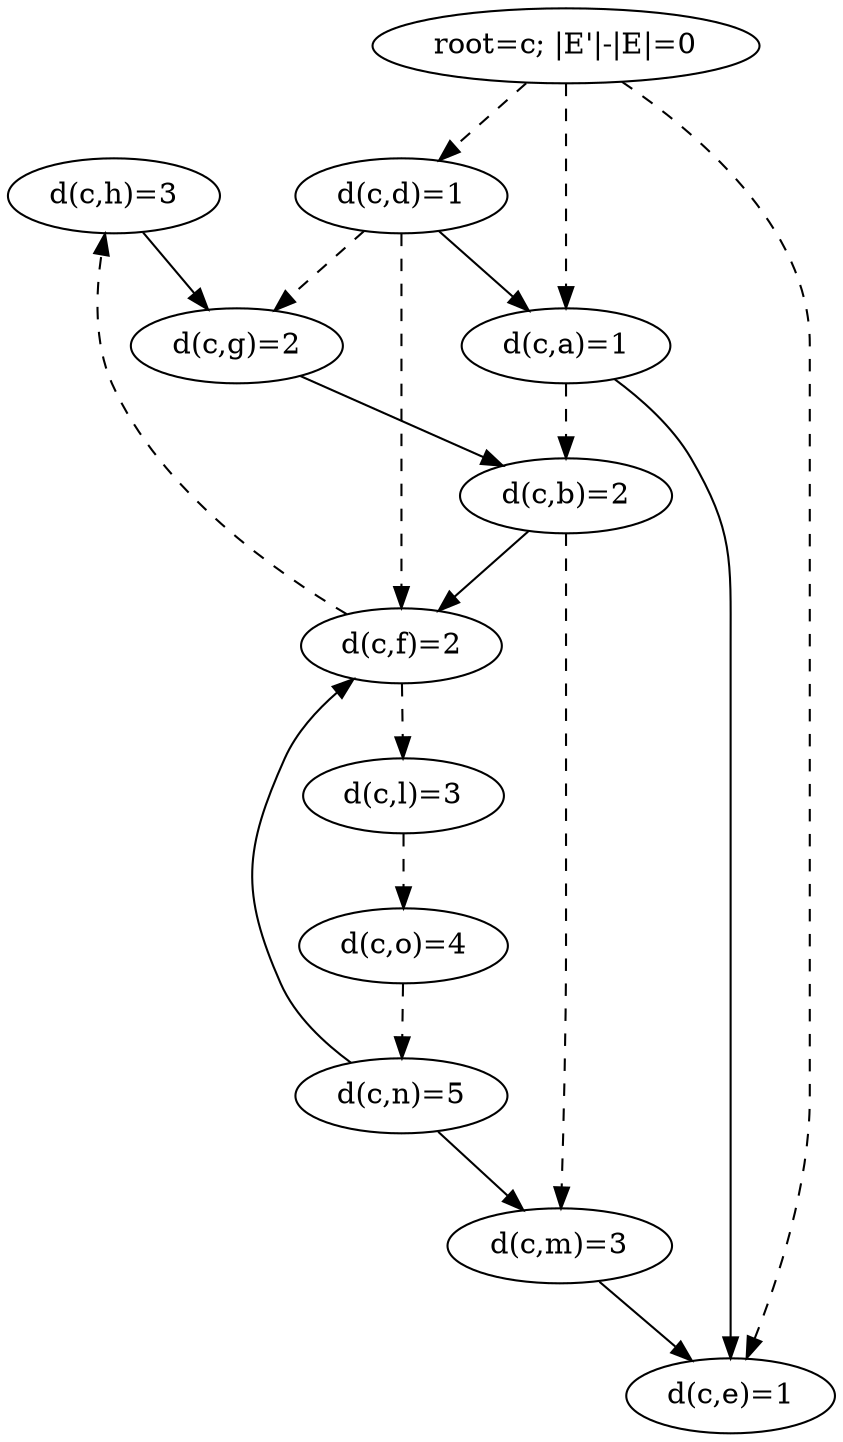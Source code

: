 digraph out {
h [label="d(c,h)=3"];
h -> g;
m [label="d(c,m)=3"];
m -> e;
n [label="d(c,n)=5"];
n -> f;
n -> m;
o [label="d(c,o)=4"];
o -> n [style=dashed];
l [label="d(c,l)=3"];
l -> o [style=dashed];
f [label="d(c,f)=2"];
f -> h [style=dashed];
f -> l [style=dashed];
b [label="d(c,b)=2"];
b -> m [style=dashed];
b -> f;
g [label="d(c,g)=2"];
g -> b;
e [label="d(c,e)=1"];
a [label="d(c,a)=1"];
a -> b [style=dashed];
a -> e;
d [label="d(c,d)=1"];
d -> f [style=dashed];
d -> a;
d -> g [style=dashed];
c [label="root=c; |E'|-|E|=0"];
c -> e [style=dashed];
c -> a [style=dashed];
c -> d [style=dashed];
}
